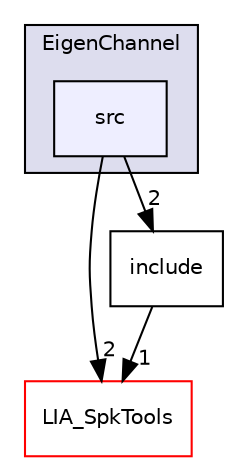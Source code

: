 digraph "LIA_SpkDet/EigenChannel/src" {
  compound=true
  node [ fontsize="10", fontname="Helvetica"];
  edge [ labelfontsize="10", labelfontname="Helvetica"];
  subgraph clusterdir_51b02ac20858b2cd5d01b78cc8d27a8f {
    graph [ bgcolor="#ddddee", pencolor="black", label="EigenChannel" fontname="Helvetica", fontsize="10", URL="dir_51b02ac20858b2cd5d01b78cc8d27a8f.html"]
  dir_914279d91faa1fb84e478784a7c82941 [shape=box, label="src", style="filled", fillcolor="#eeeeff", pencolor="black", URL="dir_914279d91faa1fb84e478784a7c82941.html"];
  }
  dir_7b9f40c7474acebf25e66f966c5b9c6a [shape=box label="LIA_SpkTools" fillcolor="white" style="filled" color="red" URL="dir_7b9f40c7474acebf25e66f966c5b9c6a.html"];
  dir_bd05d9c5ccd0cf2020d8907e58432f5d [shape=box label="include" URL="dir_bd05d9c5ccd0cf2020d8907e58432f5d.html"];
  dir_914279d91faa1fb84e478784a7c82941->dir_7b9f40c7474acebf25e66f966c5b9c6a [headlabel="2", labeldistance=1.5 headhref="dir_000054_000110.html"];
  dir_914279d91faa1fb84e478784a7c82941->dir_bd05d9c5ccd0cf2020d8907e58432f5d [headlabel="2", labeldistance=1.5 headhref="dir_000054_000053.html"];
  dir_bd05d9c5ccd0cf2020d8907e58432f5d->dir_7b9f40c7474acebf25e66f966c5b9c6a [headlabel="1", labeldistance=1.5 headhref="dir_000053_000110.html"];
}
